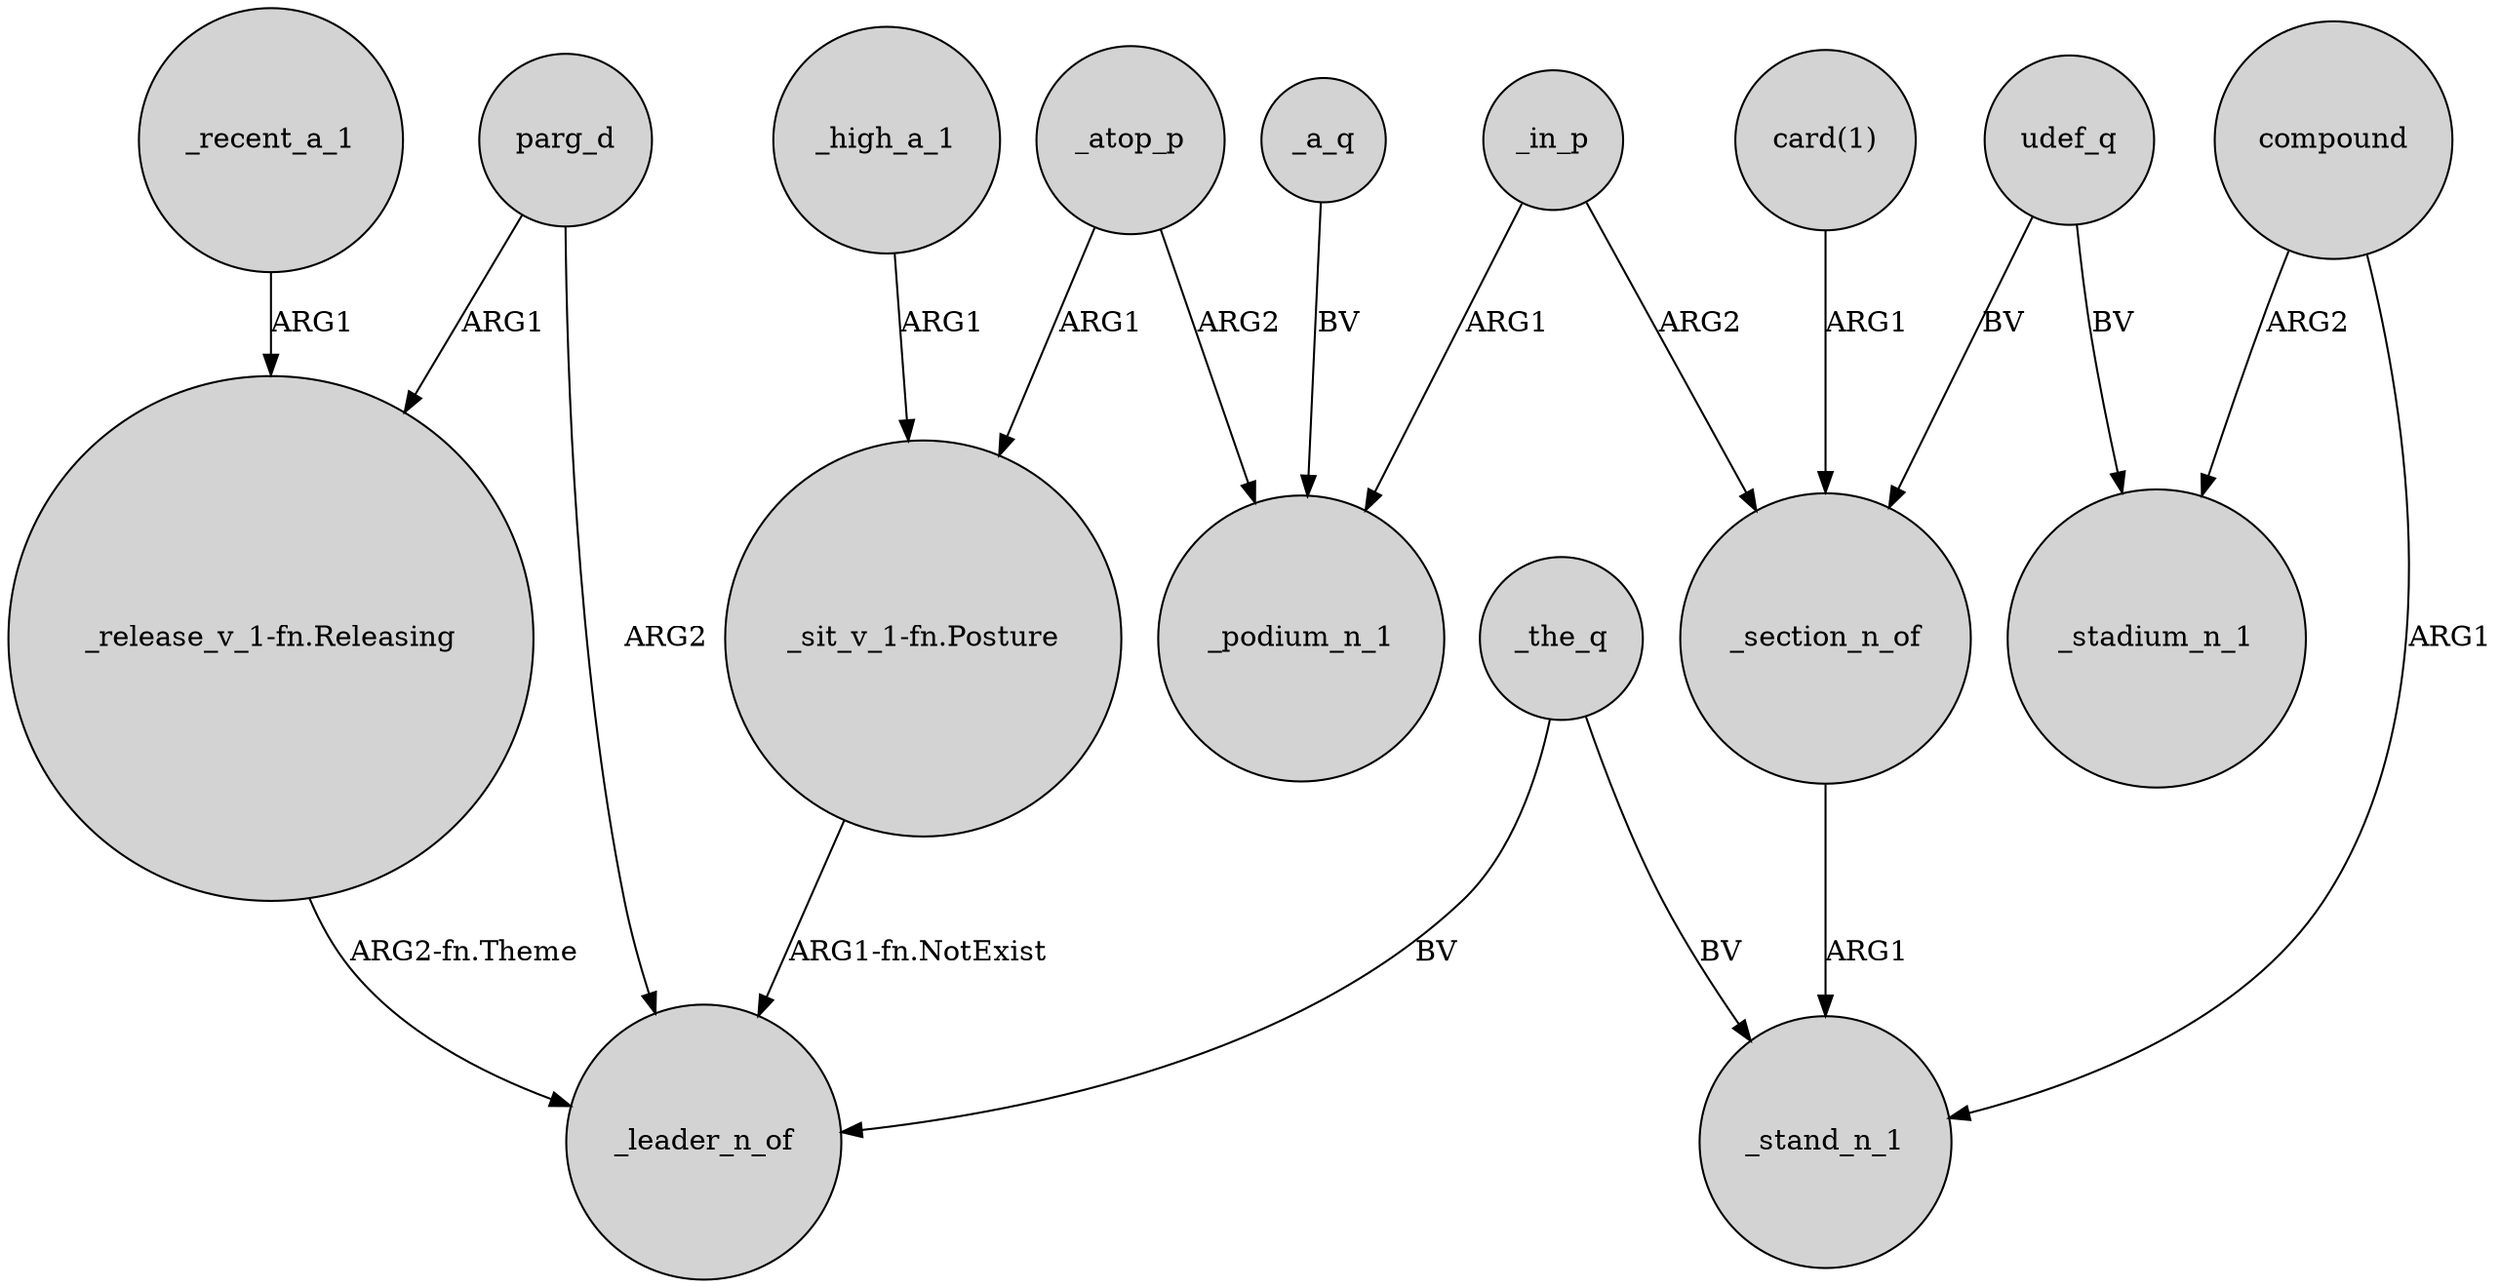 digraph {
	node [shape=circle style=filled]
	"card(1)" -> _section_n_of [label=ARG1]
	"_release_v_1-fn.Releasing" -> _leader_n_of [label="ARG2-fn.Theme"]
	parg_d -> "_release_v_1-fn.Releasing" [label=ARG1]
	_the_q -> _stand_n_1 [label=BV]
	_a_q -> _podium_n_1 [label=BV]
	compound -> _stadium_n_1 [label=ARG2]
	_in_p -> _section_n_of [label=ARG2]
	_recent_a_1 -> "_release_v_1-fn.Releasing" [label=ARG1]
	_section_n_of -> _stand_n_1 [label=ARG1]
	compound -> _stand_n_1 [label=ARG1]
	udef_q -> _stadium_n_1 [label=BV]
	_the_q -> _leader_n_of [label=BV]
	"_sit_v_1-fn.Posture" -> _leader_n_of [label="ARG1-fn.NotExist"]
	_atop_p -> "_sit_v_1-fn.Posture" [label=ARG1]
	parg_d -> _leader_n_of [label=ARG2]
	_in_p -> _podium_n_1 [label=ARG1]
	_high_a_1 -> "_sit_v_1-fn.Posture" [label=ARG1]
	_atop_p -> _podium_n_1 [label=ARG2]
	udef_q -> _section_n_of [label=BV]
}
